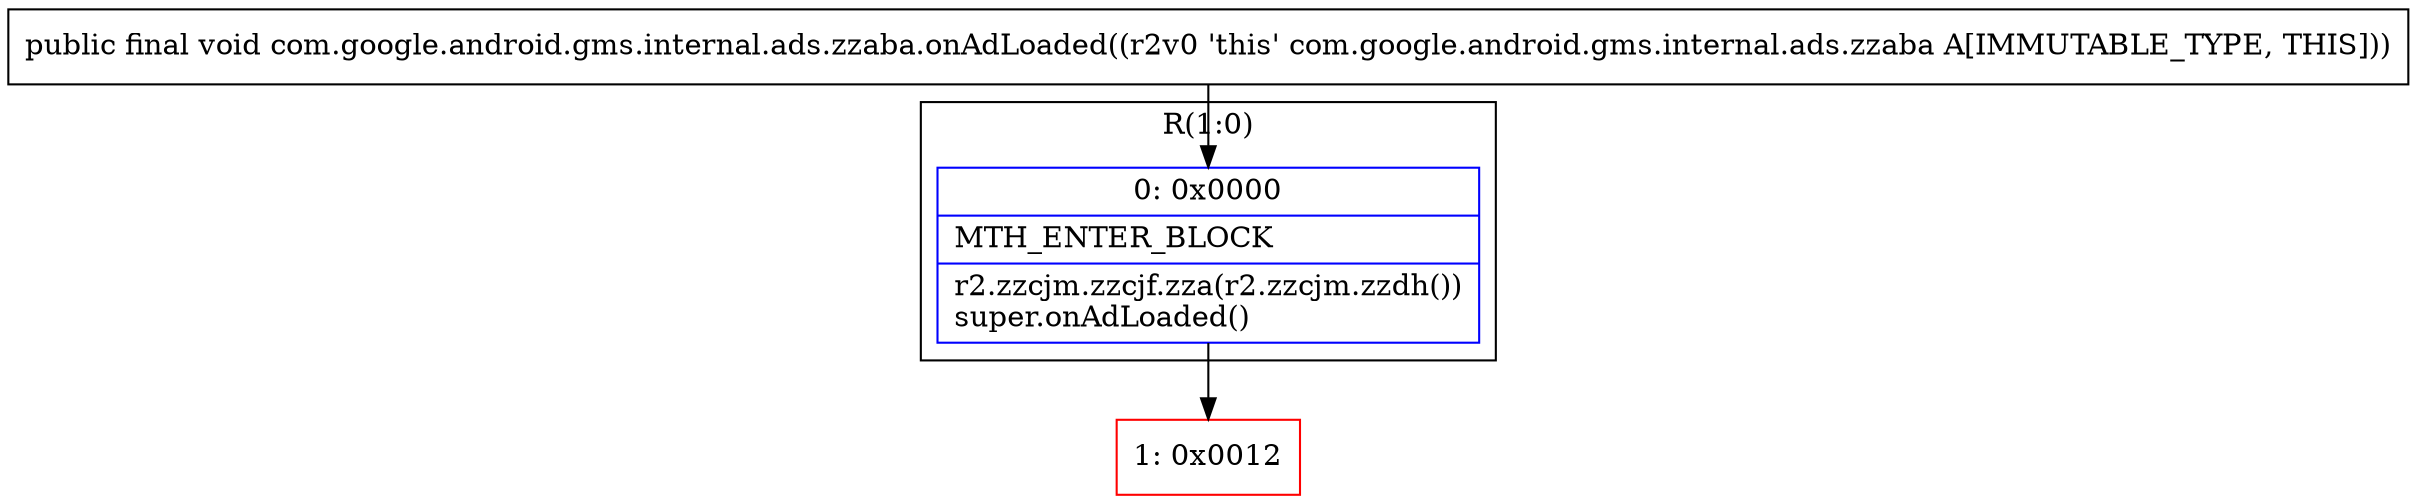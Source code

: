 digraph "CFG forcom.google.android.gms.internal.ads.zzaba.onAdLoaded()V" {
subgraph cluster_Region_233602453 {
label = "R(1:0)";
node [shape=record,color=blue];
Node_0 [shape=record,label="{0\:\ 0x0000|MTH_ENTER_BLOCK\l|r2.zzcjm.zzcjf.zza(r2.zzcjm.zzdh())\lsuper.onAdLoaded()\l}"];
}
Node_1 [shape=record,color=red,label="{1\:\ 0x0012}"];
MethodNode[shape=record,label="{public final void com.google.android.gms.internal.ads.zzaba.onAdLoaded((r2v0 'this' com.google.android.gms.internal.ads.zzaba A[IMMUTABLE_TYPE, THIS])) }"];
MethodNode -> Node_0;
Node_0 -> Node_1;
}

